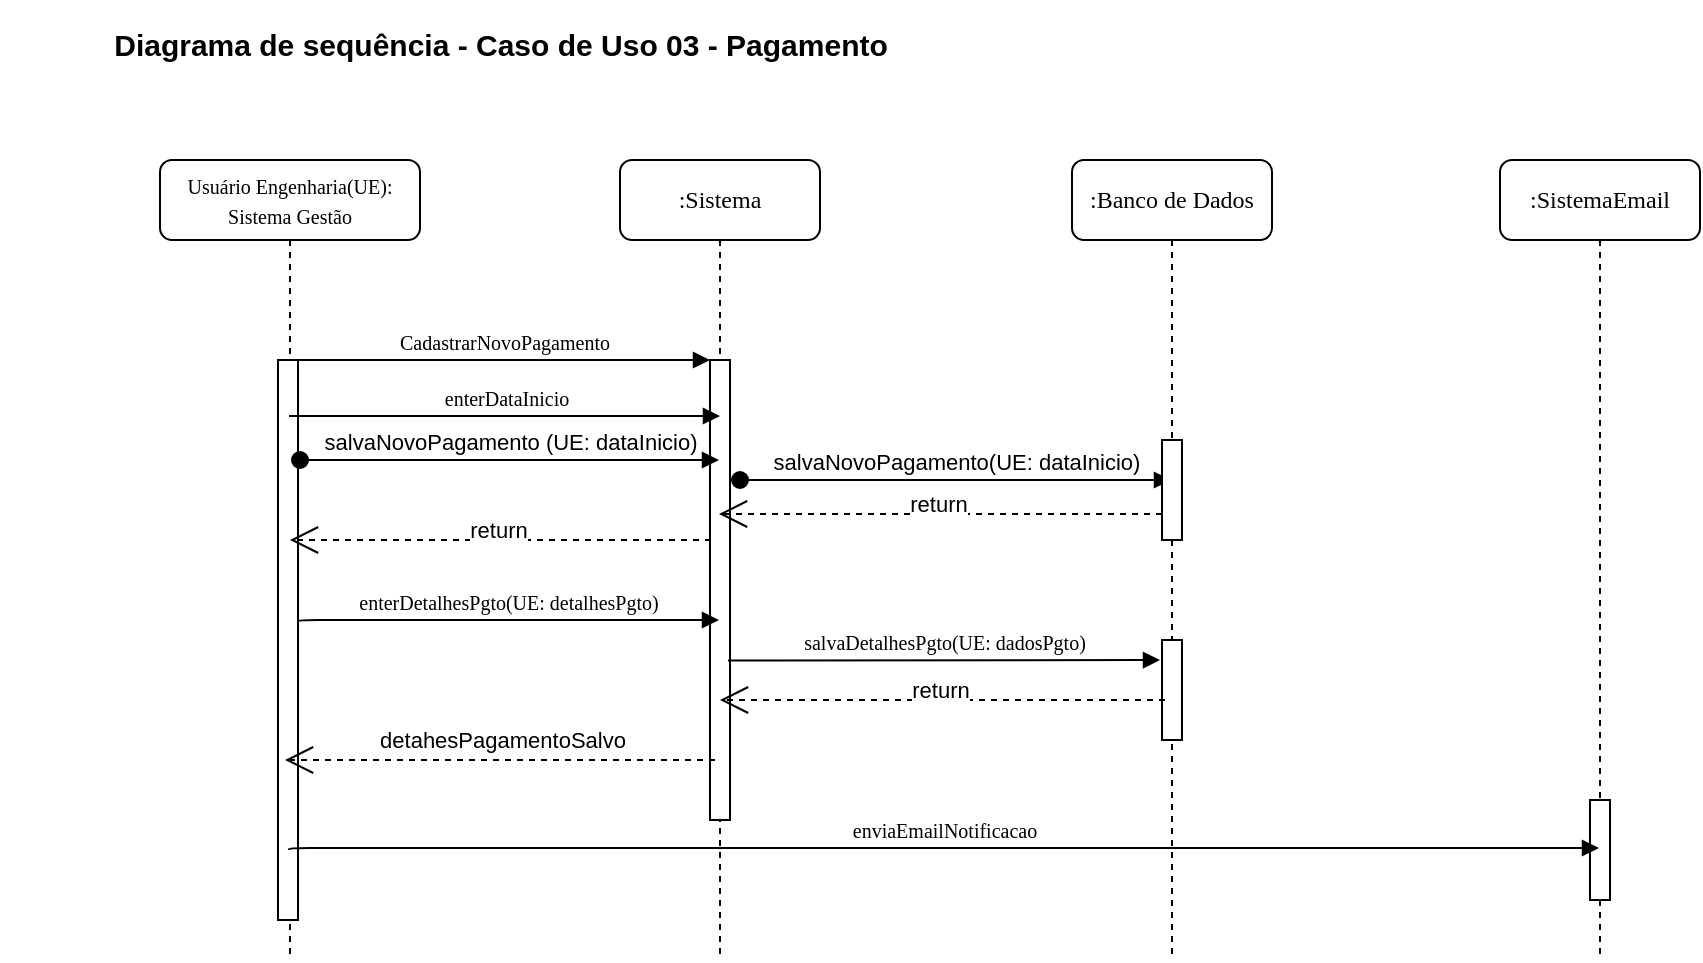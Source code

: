 <mxfile version="24.7.17">
  <diagram name="Page-1" id="13e1069c-82ec-6db2-03f1-153e76fe0fe0">
    <mxGraphModel dx="1434" dy="836" grid="1" gridSize="10" guides="1" tooltips="1" connect="1" arrows="1" fold="1" page="1" pageScale="1" pageWidth="1100" pageHeight="850" background="none" math="0" shadow="0">
      <root>
        <mxCell id="0" />
        <mxCell id="1" parent="0" />
        <mxCell id="7baba1c4bc27f4b0-2" value=":Sistema" style="shape=umlLifeline;perimeter=lifelinePerimeter;whiteSpace=wrap;html=1;container=1;collapsible=0;recursiveResize=0;outlineConnect=0;rounded=1;shadow=0;comic=0;labelBackgroundColor=none;strokeWidth=1;fontFamily=Verdana;fontSize=12;align=center;" parent="1" vertex="1">
          <mxGeometry x="330" y="80" width="100" height="400" as="geometry" />
        </mxCell>
        <mxCell id="7baba1c4bc27f4b0-10" value="" style="html=1;points=[];perimeter=orthogonalPerimeter;rounded=0;shadow=0;comic=0;labelBackgroundColor=none;strokeWidth=1;fontFamily=Verdana;fontSize=12;align=center;" parent="7baba1c4bc27f4b0-2" vertex="1">
          <mxGeometry x="45" y="100" width="10" height="230" as="geometry" />
        </mxCell>
        <mxCell id="lXlqGU74NpMGphMOCJmV-7" value="salvaNovoPagamento(UE: dataInicio)" style="html=1;verticalAlign=bottom;startArrow=oval;startFill=1;endArrow=block;startSize=8;curved=0;rounded=0;" edge="1" parent="7baba1c4bc27f4b0-2" target="7baba1c4bc27f4b0-3">
          <mxGeometry width="60" relative="1" as="geometry">
            <mxPoint x="60" y="160" as="sourcePoint" />
            <mxPoint x="170" y="160" as="targetPoint" />
          </mxGeometry>
        </mxCell>
        <mxCell id="7baba1c4bc27f4b0-3" value=":Banco de Dados" style="shape=umlLifeline;perimeter=lifelinePerimeter;whiteSpace=wrap;html=1;container=1;collapsible=0;recursiveResize=0;outlineConnect=0;rounded=1;shadow=0;comic=0;labelBackgroundColor=none;strokeWidth=1;fontFamily=Verdana;fontSize=12;align=center;" parent="1" vertex="1">
          <mxGeometry x="556" y="80" width="100" height="400" as="geometry" />
        </mxCell>
        <mxCell id="ODrtkv4GZBq-IyceJjSy-4" value="" style="html=1;points=[];perimeter=orthogonalPerimeter;rounded=0;shadow=0;comic=0;labelBackgroundColor=none;strokeWidth=1;fontFamily=Verdana;fontSize=12;align=center;" parent="7baba1c4bc27f4b0-3" vertex="1">
          <mxGeometry x="45" y="240" width="10" height="50" as="geometry" />
        </mxCell>
        <mxCell id="lXlqGU74NpMGphMOCJmV-3" value="" style="html=1;points=[];perimeter=orthogonalPerimeter;rounded=0;shadow=0;comic=0;labelBackgroundColor=none;strokeWidth=1;fontFamily=Verdana;fontSize=12;align=center;" vertex="1" parent="7baba1c4bc27f4b0-3">
          <mxGeometry x="45" y="140" width="10" height="50" as="geometry" />
        </mxCell>
        <mxCell id="lXlqGU74NpMGphMOCJmV-11" value="return" style="endArrow=open;endSize=12;dashed=1;html=1;rounded=0;" edge="1" parent="7baba1c4bc27f4b0-3">
          <mxGeometry x="0.011" y="-5" width="160" relative="1" as="geometry">
            <mxPoint x="45" y="177" as="sourcePoint" />
            <mxPoint x="-176.5" y="177" as="targetPoint" />
            <mxPoint as="offset" />
          </mxGeometry>
        </mxCell>
        <mxCell id="ODrtkv4GZBq-IyceJjSy-7" value="&lt;font style=&quot;font-size: 10px;&quot;&gt;salvaDetalhesPgto(UE: dadosPgto)&lt;/font&gt;" style="html=1;verticalAlign=bottom;endArrow=block;labelBackgroundColor=none;fontFamily=Verdana;fontSize=12;edgeStyle=elbowEdgeStyle;elbow=vertical;" parent="7baba1c4bc27f4b0-3" edge="1">
          <mxGeometry relative="1" as="geometry">
            <mxPoint x="-172" y="250.28" as="sourcePoint" />
            <mxPoint x="44" y="250" as="targetPoint" />
            <mxPoint as="offset" />
            <Array as="points">
              <mxPoint x="73" y="250" />
            </Array>
          </mxGeometry>
        </mxCell>
        <mxCell id="7baba1c4bc27f4b0-8" value="&lt;font style=&quot;font-size: 10px;&quot;&gt;Usuário Engenharia(UE): Sistema Gestão&lt;/font&gt;" style="shape=umlLifeline;perimeter=lifelinePerimeter;whiteSpace=wrap;html=1;container=1;collapsible=0;recursiveResize=0;outlineConnect=0;rounded=1;shadow=0;comic=0;labelBackgroundColor=none;strokeWidth=1;fontFamily=Verdana;fontSize=12;align=center;" parent="1" vertex="1">
          <mxGeometry x="100" y="80" width="130" height="400" as="geometry" />
        </mxCell>
        <mxCell id="7baba1c4bc27f4b0-9" value="" style="html=1;points=[];perimeter=orthogonalPerimeter;rounded=0;shadow=0;comic=0;labelBackgroundColor=none;strokeWidth=1;fontFamily=Verdana;fontSize=12;align=center;" parent="7baba1c4bc27f4b0-8" vertex="1">
          <mxGeometry x="59" y="100" width="10" height="280" as="geometry" />
        </mxCell>
        <mxCell id="lXlqGU74NpMGphMOCJmV-6" value="salvaNovoPagamento (UE: dataInicio)" style="html=1;verticalAlign=bottom;startArrow=oval;startFill=1;endArrow=block;startSize=8;curved=0;rounded=0;" edge="1" parent="7baba1c4bc27f4b0-8" target="7baba1c4bc27f4b0-2">
          <mxGeometry x="0.002" width="60" relative="1" as="geometry">
            <mxPoint x="70" y="150" as="sourcePoint" />
            <mxPoint x="190" y="150" as="targetPoint" />
            <mxPoint as="offset" />
          </mxGeometry>
        </mxCell>
        <mxCell id="ODrtkv4GZBq-IyceJjSy-5" value="&lt;font style=&quot;font-size: 10px;&quot;&gt;enterDetalhesPgto(UE: detalhesPgto)&lt;/font&gt;" style="html=1;verticalAlign=bottom;endArrow=block;labelBackgroundColor=none;fontFamily=Verdana;fontSize=12;edgeStyle=elbowEdgeStyle;elbow=vertical;" parent="7baba1c4bc27f4b0-8" edge="1" target="7baba1c4bc27f4b0-2">
          <mxGeometry relative="1" as="geometry">
            <mxPoint x="69" y="231" as="sourcePoint" />
            <mxPoint x="254" y="230" as="targetPoint" />
            <mxPoint as="offset" />
            <Array as="points">
              <mxPoint x="239" y="230" />
            </Array>
          </mxGeometry>
        </mxCell>
        <mxCell id="7baba1c4bc27f4b0-11" value="&lt;font style=&quot;font-size: 10px;&quot;&gt;CadastrarNovoPagamento&lt;/font&gt;" style="html=1;verticalAlign=bottom;endArrow=block;entryX=0;entryY=0;labelBackgroundColor=none;fontFamily=Verdana;fontSize=12;edgeStyle=elbowEdgeStyle;elbow=vertical;" parent="1" source="7baba1c4bc27f4b0-9" target="7baba1c4bc27f4b0-10" edge="1">
          <mxGeometry relative="1" as="geometry">
            <mxPoint x="220" y="190" as="sourcePoint" />
            <mxPoint as="offset" />
          </mxGeometry>
        </mxCell>
        <mxCell id="ODrtkv4GZBq-IyceJjSy-1" value="&lt;font style=&quot;font-size: 10px;&quot;&gt;enterDataInicio&lt;/font&gt;" style="html=1;verticalAlign=bottom;endArrow=block;labelBackgroundColor=none;fontFamily=Verdana;fontSize=12;edgeStyle=elbowEdgeStyle;elbow=vertical;entryX=0.5;entryY=0.478;entryDx=0;entryDy=0;entryPerimeter=0;" parent="1" edge="1">
          <mxGeometry relative="1" as="geometry">
            <mxPoint x="164.5" y="208" as="sourcePoint" />
            <mxPoint x="380" y="207.94" as="targetPoint" />
            <mxPoint as="offset" />
          </mxGeometry>
        </mxCell>
        <mxCell id="ODrtkv4GZBq-IyceJjSy-9" value="return" style="endArrow=open;endSize=12;dashed=1;html=1;rounded=0;exitX=0.1;exitY=0.245;exitDx=0;exitDy=0;exitPerimeter=0;" parent="1" edge="1">
          <mxGeometry x="0.011" y="-5" width="160" relative="1" as="geometry">
            <mxPoint x="602.5" y="350" as="sourcePoint" />
            <mxPoint x="380" y="350" as="targetPoint" />
            <mxPoint as="offset" />
          </mxGeometry>
        </mxCell>
        <mxCell id="ODrtkv4GZBq-IyceJjSy-10" value="detahesPagamentoSalvo" style="endArrow=open;endSize=12;dashed=1;html=1;rounded=0;exitX=0.1;exitY=0.245;exitDx=0;exitDy=0;exitPerimeter=0;" parent="1" edge="1">
          <mxGeometry y="-10" width="160" relative="1" as="geometry">
            <mxPoint x="377.5" y="380" as="sourcePoint" />
            <mxPoint x="162.5" y="380" as="targetPoint" />
            <mxPoint x="1" as="offset" />
          </mxGeometry>
        </mxCell>
        <mxCell id="ODrtkv4GZBq-IyceJjSy-11" value="&lt;font style=&quot;font-size: 15px;&quot;&gt;Diagrama de sequência - Caso de Uso 03 - Pagamento&lt;/font&gt;" style="text;strokeColor=none;fillColor=none;html=1;fontSize=24;fontStyle=1;verticalAlign=middle;align=center;" parent="1" vertex="1">
          <mxGeometry x="20" width="500" height="40" as="geometry" />
        </mxCell>
        <mxCell id="lXlqGU74NpMGphMOCJmV-12" value="return" style="endArrow=open;endSize=12;dashed=1;html=1;rounded=0;" edge="1" parent="1" target="7baba1c4bc27f4b0-8">
          <mxGeometry x="0.011" y="-5" width="160" relative="1" as="geometry">
            <mxPoint x="375.5" y="270" as="sourcePoint" />
            <mxPoint x="190" y="270" as="targetPoint" />
            <mxPoint as="offset" />
          </mxGeometry>
        </mxCell>
        <mxCell id="lXlqGU74NpMGphMOCJmV-13" value=":SistemaEmail" style="shape=umlLifeline;perimeter=lifelinePerimeter;whiteSpace=wrap;html=1;container=1;collapsible=0;recursiveResize=0;outlineConnect=0;rounded=1;shadow=0;comic=0;labelBackgroundColor=none;strokeWidth=1;fontFamily=Verdana;fontSize=12;align=center;" vertex="1" parent="1">
          <mxGeometry x="770" y="80" width="100" height="400" as="geometry" />
        </mxCell>
        <mxCell id="lXlqGU74NpMGphMOCJmV-14" value="" style="html=1;points=[];perimeter=orthogonalPerimeter;rounded=0;shadow=0;comic=0;labelBackgroundColor=none;strokeWidth=1;fontFamily=Verdana;fontSize=12;align=center;" vertex="1" parent="lXlqGU74NpMGphMOCJmV-13">
          <mxGeometry x="45" y="320" width="10" height="50" as="geometry" />
        </mxCell>
        <mxCell id="lXlqGU74NpMGphMOCJmV-17" value="&lt;font style=&quot;font-size: 10px;&quot;&gt;enviaEmailNotificacao&lt;/font&gt;" style="html=1;verticalAlign=bottom;endArrow=block;labelBackgroundColor=none;fontFamily=Verdana;fontSize=12;edgeStyle=elbowEdgeStyle;elbow=vertical;" edge="1" parent="1" target="lXlqGU74NpMGphMOCJmV-13">
          <mxGeometry relative="1" as="geometry">
            <mxPoint x="164.5" y="425" as="sourcePoint" />
            <mxPoint x="375.5" y="424" as="targetPoint" />
            <mxPoint as="offset" />
            <Array as="points">
              <mxPoint x="334.5" y="424" />
            </Array>
          </mxGeometry>
        </mxCell>
      </root>
    </mxGraphModel>
  </diagram>
</mxfile>
